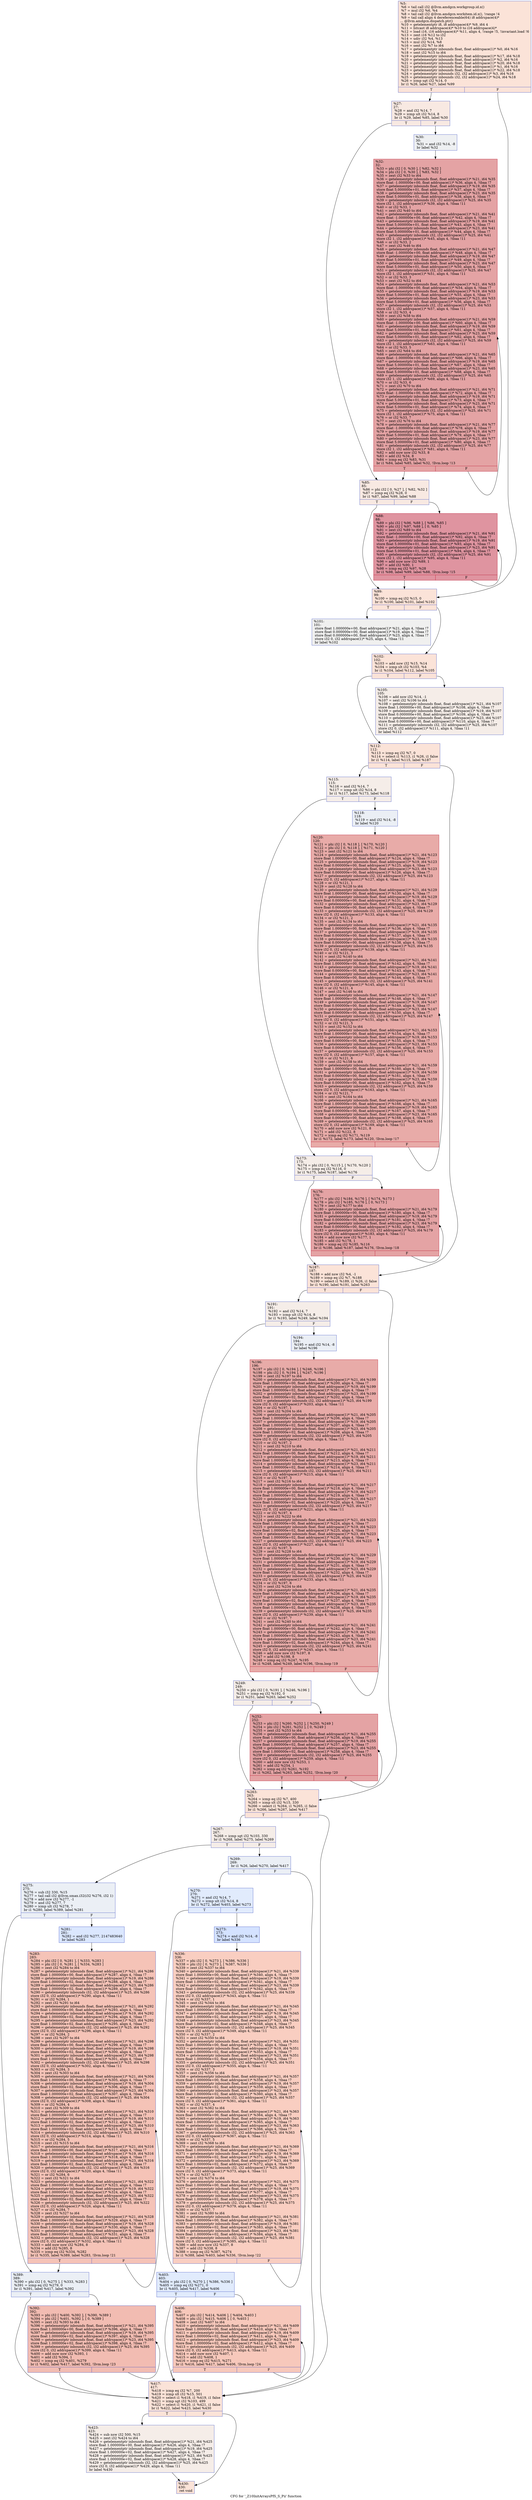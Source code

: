 digraph "CFG for '_Z10InitArraysPfS_S_Pii' function" {
	label="CFG for '_Z10InitArraysPfS_S_Pii' function";

	Node0x4e2f450 [shape=record,color="#3d50c3ff", style=filled, fillcolor="#f6bfa670",label="{%5:\l  %6 = tail call i32 @llvm.amdgcn.workgroup.id.x()\l  %7 = mul i32 %6, %4\l  %8 = tail call i32 @llvm.amdgcn.workitem.id.x(), !range !4\l  %9 = tail call align 4 dereferenceable(64) i8 addrspace(4)*\l... @llvm.amdgcn.dispatch.ptr()\l  %10 = getelementptr i8, i8 addrspace(4)* %9, i64 4\l  %11 = bitcast i8 addrspace(4)* %10 to i16 addrspace(4)*\l  %12 = load i16, i16 addrspace(4)* %11, align 4, !range !5, !invariant.load !6\l  %13 = zext i16 %12 to i32\l  %14 = udiv i32 %4, %13\l  %15 = mul i32 %14, %8\l  %16 = sext i32 %7 to i64\l  %17 = getelementptr inbounds float, float addrspace(1)* %0, i64 %16\l  %18 = sext i32 %15 to i64\l  %19 = getelementptr inbounds float, float addrspace(1)* %17, i64 %18\l  %20 = getelementptr inbounds float, float addrspace(1)* %2, i64 %16\l  %21 = getelementptr inbounds float, float addrspace(1)* %20, i64 %18\l  %22 = getelementptr inbounds float, float addrspace(1)* %1, i64 %16\l  %23 = getelementptr inbounds float, float addrspace(1)* %22, i64 %18\l  %24 = getelementptr inbounds i32, i32 addrspace(1)* %3, i64 %16\l  %25 = getelementptr inbounds i32, i32 addrspace(1)* %24, i64 %18\l  %26 = icmp sgt i32 %14, 0\l  br i1 %26, label %27, label %99\l|{<s0>T|<s1>F}}"];
	Node0x4e2f450:s0 -> Node0x4e319d0;
	Node0x4e2f450:s1 -> Node0x4e31a60;
	Node0x4e319d0 [shape=record,color="#3d50c3ff", style=filled, fillcolor="#efcebd70",label="{%27:\l27:                                               \l  %28 = and i32 %14, 7\l  %29 = icmp ult i32 %14, 8\l  br i1 %29, label %85, label %30\l|{<s0>T|<s1>F}}"];
	Node0x4e319d0:s0 -> Node0x4e31d20;
	Node0x4e319d0:s1 -> Node0x4e31d70;
	Node0x4e31d70 [shape=record,color="#3d50c3ff", style=filled, fillcolor="#d9dce170",label="{%30:\l30:                                               \l  %31 = and i32 %14, -8\l  br label %32\l}"];
	Node0x4e31d70 -> Node0x4e31f70;
	Node0x4e31f70 [shape=record,color="#b70d28ff", style=filled, fillcolor="#c32e3170",label="{%32:\l32:                                               \l  %33 = phi i32 [ 0, %30 ], [ %82, %32 ]\l  %34 = phi i32 [ 0, %30 ], [ %83, %32 ]\l  %35 = zext i32 %33 to i64\l  %36 = getelementptr inbounds float, float addrspace(1)* %21, i64 %35\l  store float -1.000000e+00, float addrspace(1)* %36, align 4, !tbaa !7\l  %37 = getelementptr inbounds float, float addrspace(1)* %19, i64 %35\l  store float 5.000000e+01, float addrspace(1)* %37, align 4, !tbaa !7\l  %38 = getelementptr inbounds float, float addrspace(1)* %23, i64 %35\l  store float 5.000000e+01, float addrspace(1)* %38, align 4, !tbaa !7\l  %39 = getelementptr inbounds i32, i32 addrspace(1)* %25, i64 %35\l  store i32 1, i32 addrspace(1)* %39, align 4, !tbaa !11\l  %40 = or i32 %33, 1\l  %41 = zext i32 %40 to i64\l  %42 = getelementptr inbounds float, float addrspace(1)* %21, i64 %41\l  store float -1.000000e+00, float addrspace(1)* %42, align 4, !tbaa !7\l  %43 = getelementptr inbounds float, float addrspace(1)* %19, i64 %41\l  store float 5.000000e+01, float addrspace(1)* %43, align 4, !tbaa !7\l  %44 = getelementptr inbounds float, float addrspace(1)* %23, i64 %41\l  store float 5.000000e+01, float addrspace(1)* %44, align 4, !tbaa !7\l  %45 = getelementptr inbounds i32, i32 addrspace(1)* %25, i64 %41\l  store i32 1, i32 addrspace(1)* %45, align 4, !tbaa !11\l  %46 = or i32 %33, 2\l  %47 = zext i32 %46 to i64\l  %48 = getelementptr inbounds float, float addrspace(1)* %21, i64 %47\l  store float -1.000000e+00, float addrspace(1)* %48, align 4, !tbaa !7\l  %49 = getelementptr inbounds float, float addrspace(1)* %19, i64 %47\l  store float 5.000000e+01, float addrspace(1)* %49, align 4, !tbaa !7\l  %50 = getelementptr inbounds float, float addrspace(1)* %23, i64 %47\l  store float 5.000000e+01, float addrspace(1)* %50, align 4, !tbaa !7\l  %51 = getelementptr inbounds i32, i32 addrspace(1)* %25, i64 %47\l  store i32 1, i32 addrspace(1)* %51, align 4, !tbaa !11\l  %52 = or i32 %33, 3\l  %53 = zext i32 %52 to i64\l  %54 = getelementptr inbounds float, float addrspace(1)* %21, i64 %53\l  store float -1.000000e+00, float addrspace(1)* %54, align 4, !tbaa !7\l  %55 = getelementptr inbounds float, float addrspace(1)* %19, i64 %53\l  store float 5.000000e+01, float addrspace(1)* %55, align 4, !tbaa !7\l  %56 = getelementptr inbounds float, float addrspace(1)* %23, i64 %53\l  store float 5.000000e+01, float addrspace(1)* %56, align 4, !tbaa !7\l  %57 = getelementptr inbounds i32, i32 addrspace(1)* %25, i64 %53\l  store i32 1, i32 addrspace(1)* %57, align 4, !tbaa !11\l  %58 = or i32 %33, 4\l  %59 = zext i32 %58 to i64\l  %60 = getelementptr inbounds float, float addrspace(1)* %21, i64 %59\l  store float -1.000000e+00, float addrspace(1)* %60, align 4, !tbaa !7\l  %61 = getelementptr inbounds float, float addrspace(1)* %19, i64 %59\l  store float 5.000000e+01, float addrspace(1)* %61, align 4, !tbaa !7\l  %62 = getelementptr inbounds float, float addrspace(1)* %23, i64 %59\l  store float 5.000000e+01, float addrspace(1)* %62, align 4, !tbaa !7\l  %63 = getelementptr inbounds i32, i32 addrspace(1)* %25, i64 %59\l  store i32 1, i32 addrspace(1)* %63, align 4, !tbaa !11\l  %64 = or i32 %33, 5\l  %65 = zext i32 %64 to i64\l  %66 = getelementptr inbounds float, float addrspace(1)* %21, i64 %65\l  store float -1.000000e+00, float addrspace(1)* %66, align 4, !tbaa !7\l  %67 = getelementptr inbounds float, float addrspace(1)* %19, i64 %65\l  store float 5.000000e+01, float addrspace(1)* %67, align 4, !tbaa !7\l  %68 = getelementptr inbounds float, float addrspace(1)* %23, i64 %65\l  store float 5.000000e+01, float addrspace(1)* %68, align 4, !tbaa !7\l  %69 = getelementptr inbounds i32, i32 addrspace(1)* %25, i64 %65\l  store i32 1, i32 addrspace(1)* %69, align 4, !tbaa !11\l  %70 = or i32 %33, 6\l  %71 = zext i32 %70 to i64\l  %72 = getelementptr inbounds float, float addrspace(1)* %21, i64 %71\l  store float -1.000000e+00, float addrspace(1)* %72, align 4, !tbaa !7\l  %73 = getelementptr inbounds float, float addrspace(1)* %19, i64 %71\l  store float 5.000000e+01, float addrspace(1)* %73, align 4, !tbaa !7\l  %74 = getelementptr inbounds float, float addrspace(1)* %23, i64 %71\l  store float 5.000000e+01, float addrspace(1)* %74, align 4, !tbaa !7\l  %75 = getelementptr inbounds i32, i32 addrspace(1)* %25, i64 %71\l  store i32 1, i32 addrspace(1)* %75, align 4, !tbaa !11\l  %76 = or i32 %33, 7\l  %77 = zext i32 %76 to i64\l  %78 = getelementptr inbounds float, float addrspace(1)* %21, i64 %77\l  store float -1.000000e+00, float addrspace(1)* %78, align 4, !tbaa !7\l  %79 = getelementptr inbounds float, float addrspace(1)* %19, i64 %77\l  store float 5.000000e+01, float addrspace(1)* %79, align 4, !tbaa !7\l  %80 = getelementptr inbounds float, float addrspace(1)* %23, i64 %77\l  store float 5.000000e+01, float addrspace(1)* %80, align 4, !tbaa !7\l  %81 = getelementptr inbounds i32, i32 addrspace(1)* %25, i64 %77\l  store i32 1, i32 addrspace(1)* %81, align 4, !tbaa !11\l  %82 = add nuw nsw i32 %33, 8\l  %83 = add i32 %34, 8\l  %84 = icmp eq i32 %83, %31\l  br i1 %84, label %85, label %32, !llvm.loop !13\l|{<s0>T|<s1>F}}"];
	Node0x4e31f70:s0 -> Node0x4e31d20;
	Node0x4e31f70:s1 -> Node0x4e31f70;
	Node0x4e31d20 [shape=record,color="#3d50c3ff", style=filled, fillcolor="#efcebd70",label="{%85:\l85:                                               \l  %86 = phi i32 [ 0, %27 ], [ %82, %32 ]\l  %87 = icmp eq i32 %28, 0\l  br i1 %87, label %99, label %88\l|{<s0>T|<s1>F}}"];
	Node0x4e31d20:s0 -> Node0x4e31a60;
	Node0x4e31d20:s1 -> Node0x4e37180;
	Node0x4e37180 [shape=record,color="#b70d28ff", style=filled, fillcolor="#b70d2870",label="{%88:\l88:                                               \l  %89 = phi i32 [ %96, %88 ], [ %86, %85 ]\l  %90 = phi i32 [ %97, %88 ], [ 0, %85 ]\l  %91 = zext i32 %89 to i64\l  %92 = getelementptr inbounds float, float addrspace(1)* %21, i64 %91\l  store float -1.000000e+00, float addrspace(1)* %92, align 4, !tbaa !7\l  %93 = getelementptr inbounds float, float addrspace(1)* %19, i64 %91\l  store float 5.000000e+01, float addrspace(1)* %93, align 4, !tbaa !7\l  %94 = getelementptr inbounds float, float addrspace(1)* %23, i64 %91\l  store float 5.000000e+01, float addrspace(1)* %94, align 4, !tbaa !7\l  %95 = getelementptr inbounds i32, i32 addrspace(1)* %25, i64 %91\l  store i32 1, i32 addrspace(1)* %95, align 4, !tbaa !11\l  %96 = add nuw nsw i32 %89, 1\l  %97 = add i32 %90, 1\l  %98 = icmp eq i32 %97, %28\l  br i1 %98, label %99, label %88, !llvm.loop !15\l|{<s0>T|<s1>F}}"];
	Node0x4e37180:s0 -> Node0x4e31a60;
	Node0x4e37180:s1 -> Node0x4e37180;
	Node0x4e31a60 [shape=record,color="#3d50c3ff", style=filled, fillcolor="#f6bfa670",label="{%99:\l99:                                               \l  %100 = icmp eq i32 %15, 0\l  br i1 %100, label %101, label %102\l|{<s0>T|<s1>F}}"];
	Node0x4e31a60:s0 -> Node0x4e37d00;
	Node0x4e31a60:s1 -> Node0x4e37d50;
	Node0x4e37d00 [shape=record,color="#3d50c3ff", style=filled, fillcolor="#dedcdb70",label="{%101:\l101:                                              \l  store float 1.000000e+00, float addrspace(1)* %21, align 4, !tbaa !7\l  store float 0.000000e+00, float addrspace(1)* %19, align 4, !tbaa !7\l  store float 0.000000e+00, float addrspace(1)* %23, align 4, !tbaa !7\l  store i32 0, i32 addrspace(1)* %25, align 4, !tbaa !11\l  br label %102\l}"];
	Node0x4e37d00 -> Node0x4e37d50;
	Node0x4e37d50 [shape=record,color="#3d50c3ff", style=filled, fillcolor="#f6bfa670",label="{%102:\l102:                                              \l  %103 = add nsw i32 %15, %14\l  %104 = icmp slt i32 %103, %4\l  br i1 %104, label %112, label %105\l|{<s0>T|<s1>F}}"];
	Node0x4e37d50:s0 -> Node0x4e382a0;
	Node0x4e37d50:s1 -> Node0x4e382f0;
	Node0x4e382f0 [shape=record,color="#3d50c3ff", style=filled, fillcolor="#e8d6cc70",label="{%105:\l105:                                              \l  %106 = add nsw i32 %14, -1\l  %107 = sext i32 %106 to i64\l  %108 = getelementptr inbounds float, float addrspace(1)* %21, i64 %107\l  store float 1.000000e+00, float addrspace(1)* %108, align 4, !tbaa !7\l  %109 = getelementptr inbounds float, float addrspace(1)* %19, i64 %107\l  store float 0.000000e+00, float addrspace(1)* %109, align 4, !tbaa !7\l  %110 = getelementptr inbounds float, float addrspace(1)* %23, i64 %107\l  store float 0.000000e+00, float addrspace(1)* %110, align 4, !tbaa !7\l  %111 = getelementptr inbounds i32, i32 addrspace(1)* %25, i64 %107\l  store i32 0, i32 addrspace(1)* %111, align 4, !tbaa !11\l  br label %112\l}"];
	Node0x4e382f0 -> Node0x4e382a0;
	Node0x4e382a0 [shape=record,color="#3d50c3ff", style=filled, fillcolor="#f6bfa670",label="{%112:\l112:                                              \l  %113 = icmp eq i32 %7, 0\l  %114 = select i1 %113, i1 %26, i1 false\l  br i1 %114, label %115, label %187\l|{<s0>T|<s1>F}}"];
	Node0x4e382a0:s0 -> Node0x4e2fbf0;
	Node0x4e382a0:s1 -> Node0x4e2fc40;
	Node0x4e2fbf0 [shape=record,color="#3d50c3ff", style=filled, fillcolor="#e8d6cc70",label="{%115:\l115:                                              \l  %116 = and i32 %14, 7\l  %117 = icmp ult i32 %14, 8\l  br i1 %117, label %173, label %118\l|{<s0>T|<s1>F}}"];
	Node0x4e2fbf0:s0 -> Node0x4e2fe60;
	Node0x4e2fbf0:s1 -> Node0x4e2feb0;
	Node0x4e2feb0 [shape=record,color="#3d50c3ff", style=filled, fillcolor="#d1dae970",label="{%118:\l118:                                              \l  %119 = and i32 %14, -8\l  br label %120\l}"];
	Node0x4e2feb0 -> Node0x4e30080;
	Node0x4e30080 [shape=record,color="#b70d28ff", style=filled, fillcolor="#cc403a70",label="{%120:\l120:                                              \l  %121 = phi i32 [ 0, %118 ], [ %170, %120 ]\l  %122 = phi i32 [ 0, %118 ], [ %171, %120 ]\l  %123 = zext i32 %121 to i64\l  %124 = getelementptr inbounds float, float addrspace(1)* %21, i64 %123\l  store float 1.000000e+00, float addrspace(1)* %124, align 4, !tbaa !7\l  %125 = getelementptr inbounds float, float addrspace(1)* %19, i64 %123\l  store float 0.000000e+00, float addrspace(1)* %125, align 4, !tbaa !7\l  %126 = getelementptr inbounds float, float addrspace(1)* %23, i64 %123\l  store float 0.000000e+00, float addrspace(1)* %126, align 4, !tbaa !7\l  %127 = getelementptr inbounds i32, i32 addrspace(1)* %25, i64 %123\l  store i32 0, i32 addrspace(1)* %127, align 4, !tbaa !11\l  %128 = or i32 %121, 1\l  %129 = zext i32 %128 to i64\l  %130 = getelementptr inbounds float, float addrspace(1)* %21, i64 %129\l  store float 1.000000e+00, float addrspace(1)* %130, align 4, !tbaa !7\l  %131 = getelementptr inbounds float, float addrspace(1)* %19, i64 %129\l  store float 0.000000e+00, float addrspace(1)* %131, align 4, !tbaa !7\l  %132 = getelementptr inbounds float, float addrspace(1)* %23, i64 %129\l  store float 0.000000e+00, float addrspace(1)* %132, align 4, !tbaa !7\l  %133 = getelementptr inbounds i32, i32 addrspace(1)* %25, i64 %129\l  store i32 0, i32 addrspace(1)* %133, align 4, !tbaa !11\l  %134 = or i32 %121, 2\l  %135 = zext i32 %134 to i64\l  %136 = getelementptr inbounds float, float addrspace(1)* %21, i64 %135\l  store float 1.000000e+00, float addrspace(1)* %136, align 4, !tbaa !7\l  %137 = getelementptr inbounds float, float addrspace(1)* %19, i64 %135\l  store float 0.000000e+00, float addrspace(1)* %137, align 4, !tbaa !7\l  %138 = getelementptr inbounds float, float addrspace(1)* %23, i64 %135\l  store float 0.000000e+00, float addrspace(1)* %138, align 4, !tbaa !7\l  %139 = getelementptr inbounds i32, i32 addrspace(1)* %25, i64 %135\l  store i32 0, i32 addrspace(1)* %139, align 4, !tbaa !11\l  %140 = or i32 %121, 3\l  %141 = zext i32 %140 to i64\l  %142 = getelementptr inbounds float, float addrspace(1)* %21, i64 %141\l  store float 1.000000e+00, float addrspace(1)* %142, align 4, !tbaa !7\l  %143 = getelementptr inbounds float, float addrspace(1)* %19, i64 %141\l  store float 0.000000e+00, float addrspace(1)* %143, align 4, !tbaa !7\l  %144 = getelementptr inbounds float, float addrspace(1)* %23, i64 %141\l  store float 0.000000e+00, float addrspace(1)* %144, align 4, !tbaa !7\l  %145 = getelementptr inbounds i32, i32 addrspace(1)* %25, i64 %141\l  store i32 0, i32 addrspace(1)* %145, align 4, !tbaa !11\l  %146 = or i32 %121, 4\l  %147 = zext i32 %146 to i64\l  %148 = getelementptr inbounds float, float addrspace(1)* %21, i64 %147\l  store float 1.000000e+00, float addrspace(1)* %148, align 4, !tbaa !7\l  %149 = getelementptr inbounds float, float addrspace(1)* %19, i64 %147\l  store float 0.000000e+00, float addrspace(1)* %149, align 4, !tbaa !7\l  %150 = getelementptr inbounds float, float addrspace(1)* %23, i64 %147\l  store float 0.000000e+00, float addrspace(1)* %150, align 4, !tbaa !7\l  %151 = getelementptr inbounds i32, i32 addrspace(1)* %25, i64 %147\l  store i32 0, i32 addrspace(1)* %151, align 4, !tbaa !11\l  %152 = or i32 %121, 5\l  %153 = zext i32 %152 to i64\l  %154 = getelementptr inbounds float, float addrspace(1)* %21, i64 %153\l  store float 1.000000e+00, float addrspace(1)* %154, align 4, !tbaa !7\l  %155 = getelementptr inbounds float, float addrspace(1)* %19, i64 %153\l  store float 0.000000e+00, float addrspace(1)* %155, align 4, !tbaa !7\l  %156 = getelementptr inbounds float, float addrspace(1)* %23, i64 %153\l  store float 0.000000e+00, float addrspace(1)* %156, align 4, !tbaa !7\l  %157 = getelementptr inbounds i32, i32 addrspace(1)* %25, i64 %153\l  store i32 0, i32 addrspace(1)* %157, align 4, !tbaa !11\l  %158 = or i32 %121, 6\l  %159 = zext i32 %158 to i64\l  %160 = getelementptr inbounds float, float addrspace(1)* %21, i64 %159\l  store float 1.000000e+00, float addrspace(1)* %160, align 4, !tbaa !7\l  %161 = getelementptr inbounds float, float addrspace(1)* %19, i64 %159\l  store float 0.000000e+00, float addrspace(1)* %161, align 4, !tbaa !7\l  %162 = getelementptr inbounds float, float addrspace(1)* %23, i64 %159\l  store float 0.000000e+00, float addrspace(1)* %162, align 4, !tbaa !7\l  %163 = getelementptr inbounds i32, i32 addrspace(1)* %25, i64 %159\l  store i32 0, i32 addrspace(1)* %163, align 4, !tbaa !11\l  %164 = or i32 %121, 7\l  %165 = zext i32 %164 to i64\l  %166 = getelementptr inbounds float, float addrspace(1)* %21, i64 %165\l  store float 1.000000e+00, float addrspace(1)* %166, align 4, !tbaa !7\l  %167 = getelementptr inbounds float, float addrspace(1)* %19, i64 %165\l  store float 0.000000e+00, float addrspace(1)* %167, align 4, !tbaa !7\l  %168 = getelementptr inbounds float, float addrspace(1)* %23, i64 %165\l  store float 0.000000e+00, float addrspace(1)* %168, align 4, !tbaa !7\l  %169 = getelementptr inbounds i32, i32 addrspace(1)* %25, i64 %165\l  store i32 0, i32 addrspace(1)* %169, align 4, !tbaa !11\l  %170 = add nuw nsw i32 %121, 8\l  %171 = add i32 %122, 8\l  %172 = icmp eq i32 %171, %119\l  br i1 %172, label %173, label %120, !llvm.loop !17\l|{<s0>T|<s1>F}}"];
	Node0x4e30080:s0 -> Node0x4e2fe60;
	Node0x4e30080:s1 -> Node0x4e30080;
	Node0x4e2fe60 [shape=record,color="#3d50c3ff", style=filled, fillcolor="#e8d6cc70",label="{%173:\l173:                                              \l  %174 = phi i32 [ 0, %115 ], [ %170, %120 ]\l  %175 = icmp eq i32 %116, 0\l  br i1 %175, label %187, label %176\l|{<s0>T|<s1>F}}"];
	Node0x4e2fe60:s0 -> Node0x4e2fc40;
	Node0x4e2fe60:s1 -> Node0x4e3dcf0;
	Node0x4e3dcf0 [shape=record,color="#b70d28ff", style=filled, fillcolor="#c32e3170",label="{%176:\l176:                                              \l  %177 = phi i32 [ %184, %176 ], [ %174, %173 ]\l  %178 = phi i32 [ %185, %176 ], [ 0, %173 ]\l  %179 = zext i32 %177 to i64\l  %180 = getelementptr inbounds float, float addrspace(1)* %21, i64 %179\l  store float 1.000000e+00, float addrspace(1)* %180, align 4, !tbaa !7\l  %181 = getelementptr inbounds float, float addrspace(1)* %19, i64 %179\l  store float 0.000000e+00, float addrspace(1)* %181, align 4, !tbaa !7\l  %182 = getelementptr inbounds float, float addrspace(1)* %23, i64 %179\l  store float 0.000000e+00, float addrspace(1)* %182, align 4, !tbaa !7\l  %183 = getelementptr inbounds i32, i32 addrspace(1)* %25, i64 %179\l  store i32 0, i32 addrspace(1)* %183, align 4, !tbaa !11\l  %184 = add nuw nsw i32 %177, 1\l  %185 = add i32 %178, 1\l  %186 = icmp eq i32 %185, %116\l  br i1 %186, label %187, label %176, !llvm.loop !18\l|{<s0>T|<s1>F}}"];
	Node0x4e3dcf0:s0 -> Node0x4e2fc40;
	Node0x4e3dcf0:s1 -> Node0x4e3dcf0;
	Node0x4e2fc40 [shape=record,color="#3d50c3ff", style=filled, fillcolor="#f6bfa670",label="{%187:\l187:                                              \l  %188 = add nsw i32 %4, -1\l  %189 = icmp eq i32 %7, %188\l  %190 = select i1 %189, i1 %26, i1 false\l  br i1 %190, label %191, label %263\l|{<s0>T|<s1>F}}"];
	Node0x4e2fc40:s0 -> Node0x4e3e9b0;
	Node0x4e2fc40:s1 -> Node0x4e3ea00;
	Node0x4e3e9b0 [shape=record,color="#3d50c3ff", style=filled, fillcolor="#e8d6cc70",label="{%191:\l191:                                              \l  %192 = and i32 %14, 7\l  %193 = icmp ult i32 %14, 8\l  br i1 %193, label %249, label %194\l|{<s0>T|<s1>F}}"];
	Node0x4e3e9b0:s0 -> Node0x4e3ec60;
	Node0x4e3e9b0:s1 -> Node0x4e3ecb0;
	Node0x4e3ecb0 [shape=record,color="#3d50c3ff", style=filled, fillcolor="#d1dae970",label="{%194:\l194:                                              \l  %195 = and i32 %14, -8\l  br label %196\l}"];
	Node0x4e3ecb0 -> Node0x4e3ee80;
	Node0x4e3ee80 [shape=record,color="#b70d28ff", style=filled, fillcolor="#cc403a70",label="{%196:\l196:                                              \l  %197 = phi i32 [ 0, %194 ], [ %246, %196 ]\l  %198 = phi i32 [ 0, %194 ], [ %247, %196 ]\l  %199 = zext i32 %197 to i64\l  %200 = getelementptr inbounds float, float addrspace(1)* %21, i64 %199\l  store float 1.000000e+00, float addrspace(1)* %200, align 4, !tbaa !7\l  %201 = getelementptr inbounds float, float addrspace(1)* %19, i64 %199\l  store float 1.000000e+02, float addrspace(1)* %201, align 4, !tbaa !7\l  %202 = getelementptr inbounds float, float addrspace(1)* %23, i64 %199\l  store float 1.000000e+02, float addrspace(1)* %202, align 4, !tbaa !7\l  %203 = getelementptr inbounds i32, i32 addrspace(1)* %25, i64 %199\l  store i32 0, i32 addrspace(1)* %203, align 4, !tbaa !11\l  %204 = or i32 %197, 1\l  %205 = zext i32 %204 to i64\l  %206 = getelementptr inbounds float, float addrspace(1)* %21, i64 %205\l  store float 1.000000e+00, float addrspace(1)* %206, align 4, !tbaa !7\l  %207 = getelementptr inbounds float, float addrspace(1)* %19, i64 %205\l  store float 1.000000e+02, float addrspace(1)* %207, align 4, !tbaa !7\l  %208 = getelementptr inbounds float, float addrspace(1)* %23, i64 %205\l  store float 1.000000e+02, float addrspace(1)* %208, align 4, !tbaa !7\l  %209 = getelementptr inbounds i32, i32 addrspace(1)* %25, i64 %205\l  store i32 0, i32 addrspace(1)* %209, align 4, !tbaa !11\l  %210 = or i32 %197, 2\l  %211 = zext i32 %210 to i64\l  %212 = getelementptr inbounds float, float addrspace(1)* %21, i64 %211\l  store float 1.000000e+00, float addrspace(1)* %212, align 4, !tbaa !7\l  %213 = getelementptr inbounds float, float addrspace(1)* %19, i64 %211\l  store float 1.000000e+02, float addrspace(1)* %213, align 4, !tbaa !7\l  %214 = getelementptr inbounds float, float addrspace(1)* %23, i64 %211\l  store float 1.000000e+02, float addrspace(1)* %214, align 4, !tbaa !7\l  %215 = getelementptr inbounds i32, i32 addrspace(1)* %25, i64 %211\l  store i32 0, i32 addrspace(1)* %215, align 4, !tbaa !11\l  %216 = or i32 %197, 3\l  %217 = zext i32 %216 to i64\l  %218 = getelementptr inbounds float, float addrspace(1)* %21, i64 %217\l  store float 1.000000e+00, float addrspace(1)* %218, align 4, !tbaa !7\l  %219 = getelementptr inbounds float, float addrspace(1)* %19, i64 %217\l  store float 1.000000e+02, float addrspace(1)* %219, align 4, !tbaa !7\l  %220 = getelementptr inbounds float, float addrspace(1)* %23, i64 %217\l  store float 1.000000e+02, float addrspace(1)* %220, align 4, !tbaa !7\l  %221 = getelementptr inbounds i32, i32 addrspace(1)* %25, i64 %217\l  store i32 0, i32 addrspace(1)* %221, align 4, !tbaa !11\l  %222 = or i32 %197, 4\l  %223 = zext i32 %222 to i64\l  %224 = getelementptr inbounds float, float addrspace(1)* %21, i64 %223\l  store float 1.000000e+00, float addrspace(1)* %224, align 4, !tbaa !7\l  %225 = getelementptr inbounds float, float addrspace(1)* %19, i64 %223\l  store float 1.000000e+02, float addrspace(1)* %225, align 4, !tbaa !7\l  %226 = getelementptr inbounds float, float addrspace(1)* %23, i64 %223\l  store float 1.000000e+02, float addrspace(1)* %226, align 4, !tbaa !7\l  %227 = getelementptr inbounds i32, i32 addrspace(1)* %25, i64 %223\l  store i32 0, i32 addrspace(1)* %227, align 4, !tbaa !11\l  %228 = or i32 %197, 5\l  %229 = zext i32 %228 to i64\l  %230 = getelementptr inbounds float, float addrspace(1)* %21, i64 %229\l  store float 1.000000e+00, float addrspace(1)* %230, align 4, !tbaa !7\l  %231 = getelementptr inbounds float, float addrspace(1)* %19, i64 %229\l  store float 1.000000e+02, float addrspace(1)* %231, align 4, !tbaa !7\l  %232 = getelementptr inbounds float, float addrspace(1)* %23, i64 %229\l  store float 1.000000e+02, float addrspace(1)* %232, align 4, !tbaa !7\l  %233 = getelementptr inbounds i32, i32 addrspace(1)* %25, i64 %229\l  store i32 0, i32 addrspace(1)* %233, align 4, !tbaa !11\l  %234 = or i32 %197, 6\l  %235 = zext i32 %234 to i64\l  %236 = getelementptr inbounds float, float addrspace(1)* %21, i64 %235\l  store float 1.000000e+00, float addrspace(1)* %236, align 4, !tbaa !7\l  %237 = getelementptr inbounds float, float addrspace(1)* %19, i64 %235\l  store float 1.000000e+02, float addrspace(1)* %237, align 4, !tbaa !7\l  %238 = getelementptr inbounds float, float addrspace(1)* %23, i64 %235\l  store float 1.000000e+02, float addrspace(1)* %238, align 4, !tbaa !7\l  %239 = getelementptr inbounds i32, i32 addrspace(1)* %25, i64 %235\l  store i32 0, i32 addrspace(1)* %239, align 4, !tbaa !11\l  %240 = or i32 %197, 7\l  %241 = zext i32 %240 to i64\l  %242 = getelementptr inbounds float, float addrspace(1)* %21, i64 %241\l  store float 1.000000e+00, float addrspace(1)* %242, align 4, !tbaa !7\l  %243 = getelementptr inbounds float, float addrspace(1)* %19, i64 %241\l  store float 1.000000e+02, float addrspace(1)* %243, align 4, !tbaa !7\l  %244 = getelementptr inbounds float, float addrspace(1)* %23, i64 %241\l  store float 1.000000e+02, float addrspace(1)* %244, align 4, !tbaa !7\l  %245 = getelementptr inbounds i32, i32 addrspace(1)* %25, i64 %241\l  store i32 0, i32 addrspace(1)* %245, align 4, !tbaa !11\l  %246 = add nuw nsw i32 %197, 8\l  %247 = add i32 %198, 8\l  %248 = icmp eq i32 %247, %195\l  br i1 %248, label %249, label %196, !llvm.loop !19\l|{<s0>T|<s1>F}}"];
	Node0x4e3ee80:s0 -> Node0x4e3ec60;
	Node0x4e3ee80:s1 -> Node0x4e3ee80;
	Node0x4e3ec60 [shape=record,color="#3d50c3ff", style=filled, fillcolor="#e8d6cc70",label="{%249:\l249:                                              \l  %250 = phi i32 [ 0, %191 ], [ %246, %196 ]\l  %251 = icmp eq i32 %192, 0\l  br i1 %251, label %263, label %252\l|{<s0>T|<s1>F}}"];
	Node0x4e3ec60:s0 -> Node0x4e3ea00;
	Node0x4e3ec60:s1 -> Node0x4e43720;
	Node0x4e43720 [shape=record,color="#b70d28ff", style=filled, fillcolor="#c32e3170",label="{%252:\l252:                                              \l  %253 = phi i32 [ %260, %252 ], [ %250, %249 ]\l  %254 = phi i32 [ %261, %252 ], [ 0, %249 ]\l  %255 = zext i32 %253 to i64\l  %256 = getelementptr inbounds float, float addrspace(1)* %21, i64 %255\l  store float 1.000000e+00, float addrspace(1)* %256, align 4, !tbaa !7\l  %257 = getelementptr inbounds float, float addrspace(1)* %19, i64 %255\l  store float 1.000000e+02, float addrspace(1)* %257, align 4, !tbaa !7\l  %258 = getelementptr inbounds float, float addrspace(1)* %23, i64 %255\l  store float 1.000000e+02, float addrspace(1)* %258, align 4, !tbaa !7\l  %259 = getelementptr inbounds i32, i32 addrspace(1)* %25, i64 %255\l  store i32 0, i32 addrspace(1)* %259, align 4, !tbaa !11\l  %260 = add nuw nsw i32 %253, 1\l  %261 = add i32 %254, 1\l  %262 = icmp eq i32 %261, %192\l  br i1 %262, label %263, label %252, !llvm.loop !20\l|{<s0>T|<s1>F}}"];
	Node0x4e43720:s0 -> Node0x4e3ea00;
	Node0x4e43720:s1 -> Node0x4e43720;
	Node0x4e3ea00 [shape=record,color="#3d50c3ff", style=filled, fillcolor="#f6bfa670",label="{%263:\l263:                                              \l  %264 = icmp eq i32 %7, 400\l  %265 = icmp slt i32 %15, 330\l  %266 = select i1 %264, i1 %265, i1 false\l  br i1 %266, label %267, label %417\l|{<s0>T|<s1>F}}"];
	Node0x4e3ea00:s0 -> Node0x4e44c20;
	Node0x4e3ea00:s1 -> Node0x4e44c70;
	Node0x4e44c20 [shape=record,color="#3d50c3ff", style=filled, fillcolor="#e8d6cc70",label="{%267:\l267:                                              \l  %268 = icmp sgt i32 %103, 330\l  br i1 %268, label %275, label %269\l|{<s0>T|<s1>F}}"];
	Node0x4e44c20:s0 -> Node0x4e44e00;
	Node0x4e44c20:s1 -> Node0x4e44e50;
	Node0x4e44e50 [shape=record,color="#3d50c3ff", style=filled, fillcolor="#d1dae970",label="{%269:\l269:                                              \l  br i1 %26, label %270, label %417\l|{<s0>T|<s1>F}}"];
	Node0x4e44e50:s0 -> Node0x4e44f90;
	Node0x4e44e50:s1 -> Node0x4e44c70;
	Node0x4e44f90 [shape=record,color="#3d50c3ff", style=filled, fillcolor="#bbd1f870",label="{%270:\l270:                                              \l  %271 = and i32 %14, 7\l  %272 = icmp ult i32 %14, 8\l  br i1 %272, label %403, label %273\l|{<s0>T|<s1>F}}"];
	Node0x4e44f90:s0 -> Node0x4e451b0;
	Node0x4e44f90:s1 -> Node0x4e45200;
	Node0x4e45200 [shape=record,color="#3d50c3ff", style=filled, fillcolor="#9ebeff70",label="{%273:\l273:                                              \l  %274 = and i32 %14, -8\l  br label %336\l}"];
	Node0x4e45200 -> Node0x4e453d0;
	Node0x4e44e00 [shape=record,color="#3d50c3ff", style=filled, fillcolor="#d1dae970",label="{%275:\l275:                                              \l  %276 = sub i32 330, %15\l  %277 = tail call i32 @llvm.smax.i32(i32 %276, i32 1)\l  %278 = add nsw i32 %277, -1\l  %279 = and i32 %277, 7\l  %280 = icmp ult i32 %278, 7\l  br i1 %280, label %389, label %281\l|{<s0>T|<s1>F}}"];
	Node0x4e44e00:s0 -> Node0x4e45870;
	Node0x4e44e00:s1 -> Node0x4e45900;
	Node0x4e45900 [shape=record,color="#3d50c3ff", style=filled, fillcolor="#aec9fc70",label="{%281:\l281:                                              \l  %282 = and i32 %277, 2147483640\l  br label %283\l}"];
	Node0x4e45900 -> Node0x4e45ad0;
	Node0x4e45ad0 [shape=record,color="#3d50c3ff", style=filled, fillcolor="#e8765c70",label="{%283:\l283:                                              \l  %284 = phi i32 [ 0, %281 ], [ %333, %283 ]\l  %285 = phi i32 [ 0, %281 ], [ %334, %283 ]\l  %286 = zext i32 %284 to i64\l  %287 = getelementptr inbounds float, float addrspace(1)* %21, i64 %286\l  store float 1.000000e+00, float addrspace(1)* %287, align 4, !tbaa !7\l  %288 = getelementptr inbounds float, float addrspace(1)* %19, i64 %286\l  store float 1.000000e+02, float addrspace(1)* %288, align 4, !tbaa !7\l  %289 = getelementptr inbounds float, float addrspace(1)* %23, i64 %286\l  store float 1.000000e+02, float addrspace(1)* %289, align 4, !tbaa !7\l  %290 = getelementptr inbounds i32, i32 addrspace(1)* %25, i64 %286\l  store i32 0, i32 addrspace(1)* %290, align 4, !tbaa !11\l  %291 = or i32 %284, 1\l  %292 = zext i32 %291 to i64\l  %293 = getelementptr inbounds float, float addrspace(1)* %21, i64 %292\l  store float 1.000000e+00, float addrspace(1)* %293, align 4, !tbaa !7\l  %294 = getelementptr inbounds float, float addrspace(1)* %19, i64 %292\l  store float 1.000000e+02, float addrspace(1)* %294, align 4, !tbaa !7\l  %295 = getelementptr inbounds float, float addrspace(1)* %23, i64 %292\l  store float 1.000000e+02, float addrspace(1)* %295, align 4, !tbaa !7\l  %296 = getelementptr inbounds i32, i32 addrspace(1)* %25, i64 %292\l  store i32 0, i32 addrspace(1)* %296, align 4, !tbaa !11\l  %297 = or i32 %284, 2\l  %298 = zext i32 %297 to i64\l  %299 = getelementptr inbounds float, float addrspace(1)* %21, i64 %298\l  store float 1.000000e+00, float addrspace(1)* %299, align 4, !tbaa !7\l  %300 = getelementptr inbounds float, float addrspace(1)* %19, i64 %298\l  store float 1.000000e+02, float addrspace(1)* %300, align 4, !tbaa !7\l  %301 = getelementptr inbounds float, float addrspace(1)* %23, i64 %298\l  store float 1.000000e+02, float addrspace(1)* %301, align 4, !tbaa !7\l  %302 = getelementptr inbounds i32, i32 addrspace(1)* %25, i64 %298\l  store i32 0, i32 addrspace(1)* %302, align 4, !tbaa !11\l  %303 = or i32 %284, 3\l  %304 = zext i32 %303 to i64\l  %305 = getelementptr inbounds float, float addrspace(1)* %21, i64 %304\l  store float 1.000000e+00, float addrspace(1)* %305, align 4, !tbaa !7\l  %306 = getelementptr inbounds float, float addrspace(1)* %19, i64 %304\l  store float 1.000000e+02, float addrspace(1)* %306, align 4, !tbaa !7\l  %307 = getelementptr inbounds float, float addrspace(1)* %23, i64 %304\l  store float 1.000000e+02, float addrspace(1)* %307, align 4, !tbaa !7\l  %308 = getelementptr inbounds i32, i32 addrspace(1)* %25, i64 %304\l  store i32 0, i32 addrspace(1)* %308, align 4, !tbaa !11\l  %309 = or i32 %284, 4\l  %310 = zext i32 %309 to i64\l  %311 = getelementptr inbounds float, float addrspace(1)* %21, i64 %310\l  store float 1.000000e+00, float addrspace(1)* %311, align 4, !tbaa !7\l  %312 = getelementptr inbounds float, float addrspace(1)* %19, i64 %310\l  store float 1.000000e+02, float addrspace(1)* %312, align 4, !tbaa !7\l  %313 = getelementptr inbounds float, float addrspace(1)* %23, i64 %310\l  store float 1.000000e+02, float addrspace(1)* %313, align 4, !tbaa !7\l  %314 = getelementptr inbounds i32, i32 addrspace(1)* %25, i64 %310\l  store i32 0, i32 addrspace(1)* %314, align 4, !tbaa !11\l  %315 = or i32 %284, 5\l  %316 = zext i32 %315 to i64\l  %317 = getelementptr inbounds float, float addrspace(1)* %21, i64 %316\l  store float 1.000000e+00, float addrspace(1)* %317, align 4, !tbaa !7\l  %318 = getelementptr inbounds float, float addrspace(1)* %19, i64 %316\l  store float 1.000000e+02, float addrspace(1)* %318, align 4, !tbaa !7\l  %319 = getelementptr inbounds float, float addrspace(1)* %23, i64 %316\l  store float 1.000000e+02, float addrspace(1)* %319, align 4, !tbaa !7\l  %320 = getelementptr inbounds i32, i32 addrspace(1)* %25, i64 %316\l  store i32 0, i32 addrspace(1)* %320, align 4, !tbaa !11\l  %321 = or i32 %284, 6\l  %322 = zext i32 %321 to i64\l  %323 = getelementptr inbounds float, float addrspace(1)* %21, i64 %322\l  store float 1.000000e+00, float addrspace(1)* %323, align 4, !tbaa !7\l  %324 = getelementptr inbounds float, float addrspace(1)* %19, i64 %322\l  store float 1.000000e+02, float addrspace(1)* %324, align 4, !tbaa !7\l  %325 = getelementptr inbounds float, float addrspace(1)* %23, i64 %322\l  store float 1.000000e+02, float addrspace(1)* %325, align 4, !tbaa !7\l  %326 = getelementptr inbounds i32, i32 addrspace(1)* %25, i64 %322\l  store i32 0, i32 addrspace(1)* %326, align 4, !tbaa !11\l  %327 = or i32 %284, 7\l  %328 = zext i32 %327 to i64\l  %329 = getelementptr inbounds float, float addrspace(1)* %21, i64 %328\l  store float 1.000000e+00, float addrspace(1)* %329, align 4, !tbaa !7\l  %330 = getelementptr inbounds float, float addrspace(1)* %19, i64 %328\l  store float 1.000000e+02, float addrspace(1)* %330, align 4, !tbaa !7\l  %331 = getelementptr inbounds float, float addrspace(1)* %23, i64 %328\l  store float 1.000000e+02, float addrspace(1)* %331, align 4, !tbaa !7\l  %332 = getelementptr inbounds i32, i32 addrspace(1)* %25, i64 %328\l  store i32 0, i32 addrspace(1)* %332, align 4, !tbaa !11\l  %333 = add nuw nsw i32 %284, 8\l  %334 = add i32 %285, 8\l  %335 = icmp eq i32 %334, %282\l  br i1 %335, label %389, label %283, !llvm.loop !21\l|{<s0>T|<s1>F}}"];
	Node0x4e45ad0:s0 -> Node0x4e45870;
	Node0x4e45ad0:s1 -> Node0x4e45ad0;
	Node0x4e453d0 [shape=record,color="#3d50c3ff", style=filled, fillcolor="#f2907270",label="{%336:\l336:                                              \l  %337 = phi i32 [ 0, %273 ], [ %386, %336 ]\l  %338 = phi i32 [ 0, %273 ], [ %387, %336 ]\l  %339 = zext i32 %337 to i64\l  %340 = getelementptr inbounds float, float addrspace(1)* %21, i64 %339\l  store float 1.000000e+00, float addrspace(1)* %340, align 4, !tbaa !7\l  %341 = getelementptr inbounds float, float addrspace(1)* %19, i64 %339\l  store float 1.000000e+02, float addrspace(1)* %341, align 4, !tbaa !7\l  %342 = getelementptr inbounds float, float addrspace(1)* %23, i64 %339\l  store float 1.000000e+02, float addrspace(1)* %342, align 4, !tbaa !7\l  %343 = getelementptr inbounds i32, i32 addrspace(1)* %25, i64 %339\l  store i32 0, i32 addrspace(1)* %343, align 4, !tbaa !11\l  %344 = or i32 %337, 1\l  %345 = zext i32 %344 to i64\l  %346 = getelementptr inbounds float, float addrspace(1)* %21, i64 %345\l  store float 1.000000e+00, float addrspace(1)* %346, align 4, !tbaa !7\l  %347 = getelementptr inbounds float, float addrspace(1)* %19, i64 %345\l  store float 1.000000e+02, float addrspace(1)* %347, align 4, !tbaa !7\l  %348 = getelementptr inbounds float, float addrspace(1)* %23, i64 %345\l  store float 1.000000e+02, float addrspace(1)* %348, align 4, !tbaa !7\l  %349 = getelementptr inbounds i32, i32 addrspace(1)* %25, i64 %345\l  store i32 0, i32 addrspace(1)* %349, align 4, !tbaa !11\l  %350 = or i32 %337, 2\l  %351 = zext i32 %350 to i64\l  %352 = getelementptr inbounds float, float addrspace(1)* %21, i64 %351\l  store float 1.000000e+00, float addrspace(1)* %352, align 4, !tbaa !7\l  %353 = getelementptr inbounds float, float addrspace(1)* %19, i64 %351\l  store float 1.000000e+02, float addrspace(1)* %353, align 4, !tbaa !7\l  %354 = getelementptr inbounds float, float addrspace(1)* %23, i64 %351\l  store float 1.000000e+02, float addrspace(1)* %354, align 4, !tbaa !7\l  %355 = getelementptr inbounds i32, i32 addrspace(1)* %25, i64 %351\l  store i32 0, i32 addrspace(1)* %355, align 4, !tbaa !11\l  %356 = or i32 %337, 3\l  %357 = zext i32 %356 to i64\l  %358 = getelementptr inbounds float, float addrspace(1)* %21, i64 %357\l  store float 1.000000e+00, float addrspace(1)* %358, align 4, !tbaa !7\l  %359 = getelementptr inbounds float, float addrspace(1)* %19, i64 %357\l  store float 1.000000e+02, float addrspace(1)* %359, align 4, !tbaa !7\l  %360 = getelementptr inbounds float, float addrspace(1)* %23, i64 %357\l  store float 1.000000e+02, float addrspace(1)* %360, align 4, !tbaa !7\l  %361 = getelementptr inbounds i32, i32 addrspace(1)* %25, i64 %357\l  store i32 0, i32 addrspace(1)* %361, align 4, !tbaa !11\l  %362 = or i32 %337, 4\l  %363 = zext i32 %362 to i64\l  %364 = getelementptr inbounds float, float addrspace(1)* %21, i64 %363\l  store float 1.000000e+00, float addrspace(1)* %364, align 4, !tbaa !7\l  %365 = getelementptr inbounds float, float addrspace(1)* %19, i64 %363\l  store float 1.000000e+02, float addrspace(1)* %365, align 4, !tbaa !7\l  %366 = getelementptr inbounds float, float addrspace(1)* %23, i64 %363\l  store float 1.000000e+02, float addrspace(1)* %366, align 4, !tbaa !7\l  %367 = getelementptr inbounds i32, i32 addrspace(1)* %25, i64 %363\l  store i32 0, i32 addrspace(1)* %367, align 4, !tbaa !11\l  %368 = or i32 %337, 5\l  %369 = zext i32 %368 to i64\l  %370 = getelementptr inbounds float, float addrspace(1)* %21, i64 %369\l  store float 1.000000e+00, float addrspace(1)* %370, align 4, !tbaa !7\l  %371 = getelementptr inbounds float, float addrspace(1)* %19, i64 %369\l  store float 1.000000e+02, float addrspace(1)* %371, align 4, !tbaa !7\l  %372 = getelementptr inbounds float, float addrspace(1)* %23, i64 %369\l  store float 1.000000e+02, float addrspace(1)* %372, align 4, !tbaa !7\l  %373 = getelementptr inbounds i32, i32 addrspace(1)* %25, i64 %369\l  store i32 0, i32 addrspace(1)* %373, align 4, !tbaa !11\l  %374 = or i32 %337, 6\l  %375 = zext i32 %374 to i64\l  %376 = getelementptr inbounds float, float addrspace(1)* %21, i64 %375\l  store float 1.000000e+00, float addrspace(1)* %376, align 4, !tbaa !7\l  %377 = getelementptr inbounds float, float addrspace(1)* %19, i64 %375\l  store float 1.000000e+02, float addrspace(1)* %377, align 4, !tbaa !7\l  %378 = getelementptr inbounds float, float addrspace(1)* %23, i64 %375\l  store float 1.000000e+02, float addrspace(1)* %378, align 4, !tbaa !7\l  %379 = getelementptr inbounds i32, i32 addrspace(1)* %25, i64 %375\l  store i32 0, i32 addrspace(1)* %379, align 4, !tbaa !11\l  %380 = or i32 %337, 7\l  %381 = zext i32 %380 to i64\l  %382 = getelementptr inbounds float, float addrspace(1)* %21, i64 %381\l  store float 1.000000e+00, float addrspace(1)* %382, align 4, !tbaa !7\l  %383 = getelementptr inbounds float, float addrspace(1)* %19, i64 %381\l  store float 1.000000e+02, float addrspace(1)* %383, align 4, !tbaa !7\l  %384 = getelementptr inbounds float, float addrspace(1)* %23, i64 %381\l  store float 1.000000e+02, float addrspace(1)* %384, align 4, !tbaa !7\l  %385 = getelementptr inbounds i32, i32 addrspace(1)* %25, i64 %381\l  store i32 0, i32 addrspace(1)* %385, align 4, !tbaa !11\l  %386 = add nuw nsw i32 %337, 8\l  %387 = add i32 %338, 8\l  %388 = icmp eq i32 %387, %274\l  br i1 %388, label %403, label %336, !llvm.loop !22\l|{<s0>T|<s1>F}}"];
	Node0x4e453d0:s0 -> Node0x4e451b0;
	Node0x4e453d0:s1 -> Node0x4e453d0;
	Node0x4e45870 [shape=record,color="#3d50c3ff", style=filled, fillcolor="#d1dae970",label="{%389:\l389:                                              \l  %390 = phi i32 [ 0, %275 ], [ %333, %283 ]\l  %391 = icmp eq i32 %279, 0\l  br i1 %391, label %417, label %392\l|{<s0>T|<s1>F}}"];
	Node0x4e45870:s0 -> Node0x4e44c70;
	Node0x4e45870:s1 -> Node0x4e4d220;
	Node0x4e4d220 [shape=record,color="#3d50c3ff", style=filled, fillcolor="#e1675170",label="{%392:\l392:                                              \l  %393 = phi i32 [ %400, %392 ], [ %390, %389 ]\l  %394 = phi i32 [ %401, %392 ], [ 0, %389 ]\l  %395 = zext i32 %393 to i64\l  %396 = getelementptr inbounds float, float addrspace(1)* %21, i64 %395\l  store float 1.000000e+00, float addrspace(1)* %396, align 4, !tbaa !7\l  %397 = getelementptr inbounds float, float addrspace(1)* %19, i64 %395\l  store float 1.000000e+02, float addrspace(1)* %397, align 4, !tbaa !7\l  %398 = getelementptr inbounds float, float addrspace(1)* %23, i64 %395\l  store float 1.000000e+02, float addrspace(1)* %398, align 4, !tbaa !7\l  %399 = getelementptr inbounds i32, i32 addrspace(1)* %25, i64 %395\l  store i32 0, i32 addrspace(1)* %399, align 4, !tbaa !11\l  %400 = add nuw nsw i32 %393, 1\l  %401 = add i32 %394, 1\l  %402 = icmp eq i32 %401, %279\l  br i1 %402, label %417, label %392, !llvm.loop !23\l|{<s0>T|<s1>F}}"];
	Node0x4e4d220:s0 -> Node0x4e44c70;
	Node0x4e4d220:s1 -> Node0x4e4d220;
	Node0x4e451b0 [shape=record,color="#3d50c3ff", style=filled, fillcolor="#bbd1f870",label="{%403:\l403:                                              \l  %404 = phi i32 [ 0, %270 ], [ %386, %336 ]\l  %405 = icmp eq i32 %271, 0\l  br i1 %405, label %417, label %406\l|{<s0>T|<s1>F}}"];
	Node0x4e451b0:s0 -> Node0x4e44c70;
	Node0x4e451b0:s1 -> Node0x4e40060;
	Node0x4e40060 [shape=record,color="#3d50c3ff", style=filled, fillcolor="#ed836670",label="{%406:\l406:                                              \l  %407 = phi i32 [ %414, %406 ], [ %404, %403 ]\l  %408 = phi i32 [ %415, %406 ], [ 0, %403 ]\l  %409 = zext i32 %407 to i64\l  %410 = getelementptr inbounds float, float addrspace(1)* %21, i64 %409\l  store float 1.000000e+00, float addrspace(1)* %410, align 4, !tbaa !7\l  %411 = getelementptr inbounds float, float addrspace(1)* %19, i64 %409\l  store float 1.000000e+02, float addrspace(1)* %411, align 4, !tbaa !7\l  %412 = getelementptr inbounds float, float addrspace(1)* %23, i64 %409\l  store float 1.000000e+02, float addrspace(1)* %412, align 4, !tbaa !7\l  %413 = getelementptr inbounds i32, i32 addrspace(1)* %25, i64 %409\l  store i32 0, i32 addrspace(1)* %413, align 4, !tbaa !11\l  %414 = add nuw nsw i32 %407, 1\l  %415 = add i32 %408, 1\l  %416 = icmp eq i32 %415, %271\l  br i1 %416, label %417, label %406, !llvm.loop !24\l|{<s0>T|<s1>F}}"];
	Node0x4e40060:s0 -> Node0x4e44c70;
	Node0x4e40060:s1 -> Node0x4e40060;
	Node0x4e44c70 [shape=record,color="#3d50c3ff", style=filled, fillcolor="#f6bfa670",label="{%417:\l417:                                              \l  %418 = icmp eq i32 %7, 200\l  %419 = icmp slt i32 %15, 501\l  %420 = select i1 %418, i1 %419, i1 false\l  %421 = icmp sgt i32 %103, 499\l  %422 = select i1 %420, i1 %421, i1 false\l  br i1 %422, label %423, label %430\l|{<s0>T|<s1>F}}"];
	Node0x4e44c70:s0 -> Node0x4e41a30;
	Node0x4e44c70:s1 -> Node0x4e41a80;
	Node0x4e41a30 [shape=record,color="#3d50c3ff", style=filled, fillcolor="#e8d6cc70",label="{%423:\l423:                                              \l  %424 = sub nsw i32 500, %15\l  %425 = zext i32 %424 to i64\l  %426 = getelementptr inbounds float, float addrspace(1)* %21, i64 %425\l  store float 1.000000e+00, float addrspace(1)* %426, align 4, !tbaa !7\l  %427 = getelementptr inbounds float, float addrspace(1)* %19, i64 %425\l  store float 1.000000e+02, float addrspace(1)* %427, align 4, !tbaa !7\l  %428 = getelementptr inbounds float, float addrspace(1)* %23, i64 %425\l  store float 1.000000e+02, float addrspace(1)* %428, align 4, !tbaa !7\l  %429 = getelementptr inbounds i32, i32 addrspace(1)* %25, i64 %425\l  store i32 0, i32 addrspace(1)* %429, align 4, !tbaa !11\l  br label %430\l}"];
	Node0x4e41a30 -> Node0x4e41a80;
	Node0x4e41a80 [shape=record,color="#3d50c3ff", style=filled, fillcolor="#f6bfa670",label="{%430:\l430:                                              \l  ret void\l}"];
}

